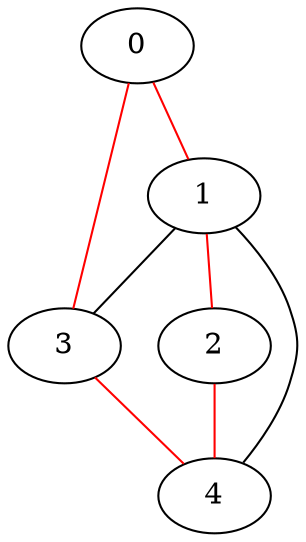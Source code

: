 graph test1{
	0 -- 1[color=red];
	0 -- 3[color=red];
	1 -- 2[color=red];
	1 -- 3;
	1 -- 4;
	2 -- 4[color=red];
	3 -- 4[color=red];
	4
}
